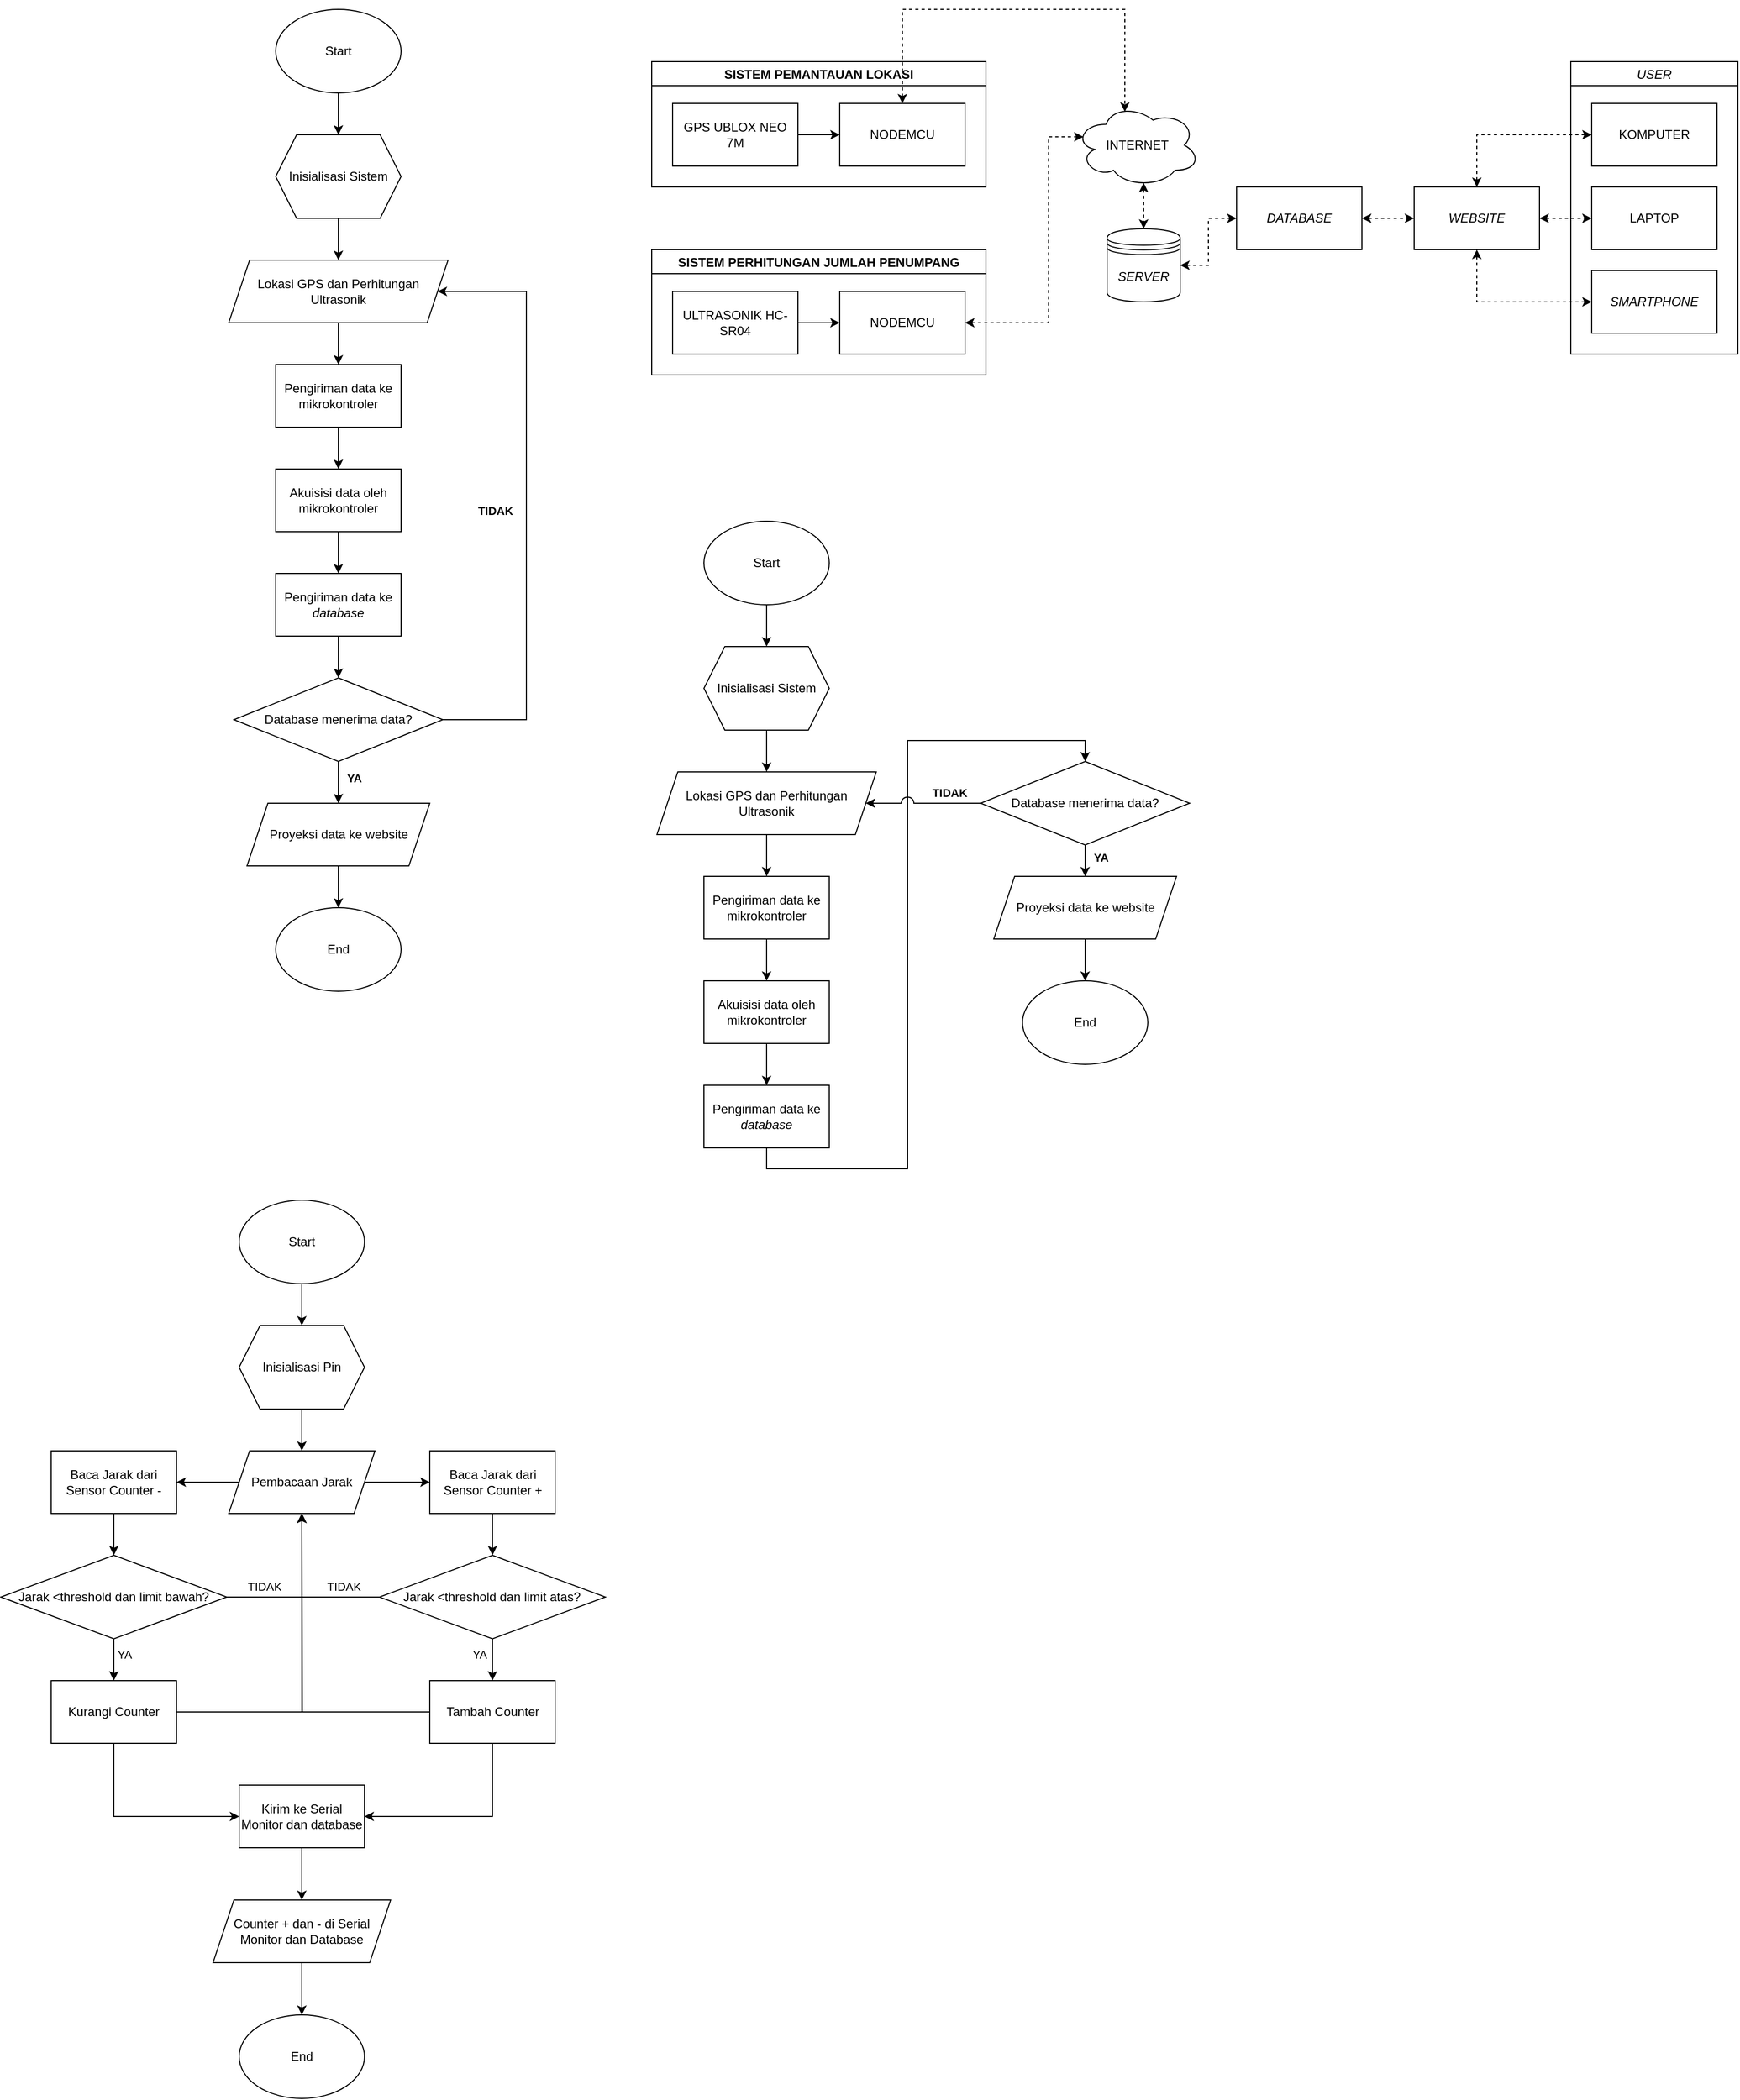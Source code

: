<mxfile version="24.5.1" type="github">
  <diagram name="Page-1" id="yJ0czsLKRwosrbQ-xXQm">
    <mxGraphModel dx="2806" dy="1062" grid="1" gridSize="10" guides="1" tooltips="1" connect="1" arrows="1" fold="1" page="1" pageScale="1" pageWidth="850" pageHeight="1100" math="0" shadow="0">
      <root>
        <mxCell id="0" />
        <mxCell id="1" parent="0" />
        <mxCell id="yS4al7YbFfGDK6ix-DJF-15" style="edgeStyle=orthogonalEdgeStyle;rounded=0;orthogonalLoop=1;jettySize=auto;html=1;exitX=0.5;exitY=1;exitDx=0;exitDy=0;entryX=0.5;entryY=0;entryDx=0;entryDy=0;" parent="1" source="yS4al7YbFfGDK6ix-DJF-4" target="yS4al7YbFfGDK6ix-DJF-6" edge="1">
          <mxGeometry relative="1" as="geometry" />
        </mxCell>
        <mxCell id="yS4al7YbFfGDK6ix-DJF-4" value="Start" style="ellipse;whiteSpace=wrap;html=1;" parent="1" vertex="1">
          <mxGeometry x="155" y="60" width="120" height="80" as="geometry" />
        </mxCell>
        <mxCell id="yS4al7YbFfGDK6ix-DJF-16" style="edgeStyle=orthogonalEdgeStyle;rounded=0;orthogonalLoop=1;jettySize=auto;html=1;exitX=0.5;exitY=1;exitDx=0;exitDy=0;entryX=0.5;entryY=0;entryDx=0;entryDy=0;" parent="1" source="yS4al7YbFfGDK6ix-DJF-6" target="yS4al7YbFfGDK6ix-DJF-8" edge="1">
          <mxGeometry relative="1" as="geometry" />
        </mxCell>
        <mxCell id="yS4al7YbFfGDK6ix-DJF-6" value="Inisialisasi Sistem" style="shape=hexagon;perimeter=hexagonPerimeter2;whiteSpace=wrap;html=1;fixedSize=1;" parent="1" vertex="1">
          <mxGeometry x="155" y="180" width="120" height="80" as="geometry" />
        </mxCell>
        <mxCell id="yS4al7YbFfGDK6ix-DJF-17" style="edgeStyle=orthogonalEdgeStyle;rounded=0;orthogonalLoop=1;jettySize=auto;html=1;exitX=0.5;exitY=1;exitDx=0;exitDy=0;entryX=0.5;entryY=0;entryDx=0;entryDy=0;" parent="1" source="yS4al7YbFfGDK6ix-DJF-8" target="yS4al7YbFfGDK6ix-DJF-10" edge="1">
          <mxGeometry relative="1" as="geometry" />
        </mxCell>
        <mxCell id="yS4al7YbFfGDK6ix-DJF-8" value="Lokasi GPS dan Perhitungan Ultrasonik" style="shape=parallelogram;perimeter=parallelogramPerimeter;whiteSpace=wrap;html=1;fixedSize=1;" parent="1" vertex="1">
          <mxGeometry x="110" y="300" width="210" height="60" as="geometry" />
        </mxCell>
        <mxCell id="yS4al7YbFfGDK6ix-DJF-19" style="edgeStyle=orthogonalEdgeStyle;rounded=0;orthogonalLoop=1;jettySize=auto;html=1;exitX=0.5;exitY=1;exitDx=0;exitDy=0;entryX=0.5;entryY=0;entryDx=0;entryDy=0;" parent="1" source="yS4al7YbFfGDK6ix-DJF-9" target="yS4al7YbFfGDK6ix-DJF-11" edge="1">
          <mxGeometry relative="1" as="geometry" />
        </mxCell>
        <mxCell id="yS4al7YbFfGDK6ix-DJF-9" value="Akuisisi data oleh mikrokontroler" style="rounded=0;whiteSpace=wrap;html=1;" parent="1" vertex="1">
          <mxGeometry x="155" y="500" width="120" height="60" as="geometry" />
        </mxCell>
        <mxCell id="yS4al7YbFfGDK6ix-DJF-18" style="edgeStyle=orthogonalEdgeStyle;rounded=0;orthogonalLoop=1;jettySize=auto;html=1;exitX=0.5;exitY=1;exitDx=0;exitDy=0;entryX=0.5;entryY=0;entryDx=0;entryDy=0;" parent="1" source="yS4al7YbFfGDK6ix-DJF-10" target="yS4al7YbFfGDK6ix-DJF-9" edge="1">
          <mxGeometry relative="1" as="geometry" />
        </mxCell>
        <mxCell id="yS4al7YbFfGDK6ix-DJF-10" value="Pengiriman data ke mikrokontroler" style="rounded=0;whiteSpace=wrap;html=1;" parent="1" vertex="1">
          <mxGeometry x="155" y="400" width="120" height="60" as="geometry" />
        </mxCell>
        <mxCell id="yS4al7YbFfGDK6ix-DJF-20" style="edgeStyle=orthogonalEdgeStyle;rounded=0;orthogonalLoop=1;jettySize=auto;html=1;exitX=0.5;exitY=1;exitDx=0;exitDy=0;entryX=0.5;entryY=0;entryDx=0;entryDy=0;" parent="1" source="yS4al7YbFfGDK6ix-DJF-11" target="yS4al7YbFfGDK6ix-DJF-12" edge="1">
          <mxGeometry relative="1" as="geometry" />
        </mxCell>
        <mxCell id="yS4al7YbFfGDK6ix-DJF-11" value="Pengiriman data ke &lt;i&gt;database&lt;/i&gt;" style="rounded=0;whiteSpace=wrap;html=1;" parent="1" vertex="1">
          <mxGeometry x="155" y="600" width="120" height="60" as="geometry" />
        </mxCell>
        <mxCell id="yS4al7YbFfGDK6ix-DJF-21" value="&lt;b&gt;YA&lt;/b&gt;" style="edgeStyle=orthogonalEdgeStyle;rounded=0;orthogonalLoop=1;jettySize=auto;html=1;exitX=0.5;exitY=1;exitDx=0;exitDy=0;entryX=0.5;entryY=0;entryDx=0;entryDy=0;" parent="1" source="yS4al7YbFfGDK6ix-DJF-12" target="yS4al7YbFfGDK6ix-DJF-13" edge="1">
          <mxGeometry x="-0.2" y="15" relative="1" as="geometry">
            <mxPoint as="offset" />
          </mxGeometry>
        </mxCell>
        <mxCell id="yS4al7YbFfGDK6ix-DJF-23" value="&lt;b&gt;TIDAK&lt;/b&gt;" style="edgeStyle=orthogonalEdgeStyle;rounded=0;orthogonalLoop=1;jettySize=auto;html=1;exitX=1;exitY=0.5;exitDx=0;exitDy=0;entryX=1;entryY=0.5;entryDx=0;entryDy=0;" parent="1" source="yS4al7YbFfGDK6ix-DJF-12" target="yS4al7YbFfGDK6ix-DJF-8" edge="1">
          <mxGeometry x="-0.026" y="30" relative="1" as="geometry">
            <Array as="points">
              <mxPoint x="395" y="740" />
              <mxPoint x="395" y="330" />
            </Array>
            <mxPoint as="offset" />
          </mxGeometry>
        </mxCell>
        <mxCell id="yS4al7YbFfGDK6ix-DJF-12" value="Database menerima data?" style="rhombus;whiteSpace=wrap;html=1;" parent="1" vertex="1">
          <mxGeometry x="115" y="700" width="200" height="80" as="geometry" />
        </mxCell>
        <mxCell id="yS4al7YbFfGDK6ix-DJF-22" style="edgeStyle=orthogonalEdgeStyle;rounded=0;orthogonalLoop=1;jettySize=auto;html=1;exitX=0.5;exitY=1;exitDx=0;exitDy=0;entryX=0.5;entryY=0;entryDx=0;entryDy=0;" parent="1" source="yS4al7YbFfGDK6ix-DJF-13" target="yS4al7YbFfGDK6ix-DJF-14" edge="1">
          <mxGeometry relative="1" as="geometry" />
        </mxCell>
        <mxCell id="yS4al7YbFfGDK6ix-DJF-13" value="Proyeksi data ke website" style="shape=parallelogram;perimeter=parallelogramPerimeter;whiteSpace=wrap;html=1;fixedSize=1;" parent="1" vertex="1">
          <mxGeometry x="127.5" y="820" width="175" height="60" as="geometry" />
        </mxCell>
        <mxCell id="yS4al7YbFfGDK6ix-DJF-14" value="End" style="ellipse;whiteSpace=wrap;html=1;" parent="1" vertex="1">
          <mxGeometry x="155" y="920" width="120" height="80" as="geometry" />
        </mxCell>
        <mxCell id="yS4al7YbFfGDK6ix-DJF-25" value="SISTEM PEMANTAUAN LOKASI" style="swimlane;fillColor=none;" parent="1" vertex="1">
          <mxGeometry x="515" y="110" width="320" height="120" as="geometry" />
        </mxCell>
        <mxCell id="yS4al7YbFfGDK6ix-DJF-28" value="" style="edgeStyle=orthogonalEdgeStyle;rounded=0;orthogonalLoop=1;jettySize=auto;html=1;" parent="yS4al7YbFfGDK6ix-DJF-25" source="yS4al7YbFfGDK6ix-DJF-26" target="yS4al7YbFfGDK6ix-DJF-27" edge="1">
          <mxGeometry relative="1" as="geometry" />
        </mxCell>
        <mxCell id="yS4al7YbFfGDK6ix-DJF-26" value="GPS UBLOX NEO 7M" style="rounded=0;whiteSpace=wrap;html=1;fillColor=none;" parent="yS4al7YbFfGDK6ix-DJF-25" vertex="1">
          <mxGeometry x="20" y="40" width="120" height="60" as="geometry" />
        </mxCell>
        <mxCell id="yS4al7YbFfGDK6ix-DJF-27" value="NODEMCU" style="rounded=0;whiteSpace=wrap;html=1;fillColor=none;" parent="yS4al7YbFfGDK6ix-DJF-25" vertex="1">
          <mxGeometry x="180" y="40" width="120" height="60" as="geometry" />
        </mxCell>
        <mxCell id="yS4al7YbFfGDK6ix-DJF-29" value="SISTEM PERHITUNGAN JUMLAH PENUMPANG" style="swimlane;fillColor=none;" parent="1" vertex="1">
          <mxGeometry x="515" y="290" width="320" height="120" as="geometry" />
        </mxCell>
        <mxCell id="yS4al7YbFfGDK6ix-DJF-30" value="" style="edgeStyle=orthogonalEdgeStyle;rounded=0;orthogonalLoop=1;jettySize=auto;html=1;" parent="yS4al7YbFfGDK6ix-DJF-29" source="yS4al7YbFfGDK6ix-DJF-31" target="yS4al7YbFfGDK6ix-DJF-32" edge="1">
          <mxGeometry relative="1" as="geometry" />
        </mxCell>
        <mxCell id="yS4al7YbFfGDK6ix-DJF-31" value="ULTRASONIK HC-SR04" style="rounded=0;whiteSpace=wrap;html=1;fillColor=none;" parent="yS4al7YbFfGDK6ix-DJF-29" vertex="1">
          <mxGeometry x="20" y="40" width="120" height="60" as="geometry" />
        </mxCell>
        <mxCell id="yS4al7YbFfGDK6ix-DJF-32" value="NODEMCU" style="rounded=0;whiteSpace=wrap;html=1;fillColor=none;" parent="yS4al7YbFfGDK6ix-DJF-29" vertex="1">
          <mxGeometry x="180" y="40" width="120" height="60" as="geometry" />
        </mxCell>
        <mxCell id="yS4al7YbFfGDK6ix-DJF-37" style="edgeStyle=orthogonalEdgeStyle;rounded=0;orthogonalLoop=1;jettySize=auto;html=1;exitX=0.55;exitY=0.95;exitDx=0;exitDy=0;exitPerimeter=0;entryX=0.5;entryY=0;entryDx=0;entryDy=0;dashed=1;startArrow=classic;startFill=1;" parent="1" source="yS4al7YbFfGDK6ix-DJF-33" target="yS4al7YbFfGDK6ix-DJF-44" edge="1">
          <mxGeometry relative="1" as="geometry">
            <mxPoint x="986" y="323" as="targetPoint" />
          </mxGeometry>
        </mxCell>
        <mxCell id="yS4al7YbFfGDK6ix-DJF-33" value="INTERNET" style="ellipse;shape=cloud;whiteSpace=wrap;html=1;fillColor=none;" parent="1" vertex="1">
          <mxGeometry x="920" y="150" width="120" height="80" as="geometry" />
        </mxCell>
        <mxCell id="yS4al7YbFfGDK6ix-DJF-34" style="edgeStyle=orthogonalEdgeStyle;rounded=0;orthogonalLoop=1;jettySize=auto;html=1;exitX=0.5;exitY=0;exitDx=0;exitDy=0;entryX=0.4;entryY=0.1;entryDx=0;entryDy=0;entryPerimeter=0;dashed=1;startArrow=classic;startFill=1;" parent="1" source="yS4al7YbFfGDK6ix-DJF-27" target="yS4al7YbFfGDK6ix-DJF-33" edge="1">
          <mxGeometry relative="1" as="geometry">
            <Array as="points">
              <mxPoint x="755" y="60" />
              <mxPoint x="968" y="60" />
            </Array>
          </mxGeometry>
        </mxCell>
        <mxCell id="yS4al7YbFfGDK6ix-DJF-35" style="edgeStyle=orthogonalEdgeStyle;rounded=0;orthogonalLoop=1;jettySize=auto;html=1;exitX=1;exitY=0.5;exitDx=0;exitDy=0;entryX=0.07;entryY=0.4;entryDx=0;entryDy=0;entryPerimeter=0;dashed=1;startArrow=classic;startFill=1;" parent="1" source="yS4al7YbFfGDK6ix-DJF-32" target="yS4al7YbFfGDK6ix-DJF-33" edge="1">
          <mxGeometry relative="1" as="geometry">
            <Array as="points">
              <mxPoint x="895" y="360" />
              <mxPoint x="895" y="182" />
            </Array>
          </mxGeometry>
        </mxCell>
        <mxCell id="yS4al7YbFfGDK6ix-DJF-43" style="edgeStyle=orthogonalEdgeStyle;rounded=0;orthogonalLoop=1;jettySize=auto;html=1;exitX=1;exitY=0.5;exitDx=0;exitDy=0;entryX=0;entryY=0.5;entryDx=0;entryDy=0;startArrow=classic;startFill=1;dashed=1;" parent="1" source="yS4al7YbFfGDK6ix-DJF-38" target="yS4al7YbFfGDK6ix-DJF-42" edge="1">
          <mxGeometry relative="1" as="geometry" />
        </mxCell>
        <mxCell id="yS4al7YbFfGDK6ix-DJF-38" value="&lt;i&gt;DATABASE&lt;/i&gt;" style="rounded=0;whiteSpace=wrap;html=1;fillColor=none;" parent="1" vertex="1">
          <mxGeometry x="1075" y="230" width="120" height="60" as="geometry" />
        </mxCell>
        <mxCell id="yS4al7YbFfGDK6ix-DJF-54" style="edgeStyle=orthogonalEdgeStyle;rounded=0;orthogonalLoop=1;jettySize=auto;html=1;exitX=1;exitY=0.5;exitDx=0;exitDy=0;entryX=0;entryY=0.5;entryDx=0;entryDy=0;startArrow=classic;startFill=1;dashed=1;" parent="1" source="yS4al7YbFfGDK6ix-DJF-42" target="yS4al7YbFfGDK6ix-DJF-47" edge="1">
          <mxGeometry relative="1" as="geometry" />
        </mxCell>
        <mxCell id="yS4al7YbFfGDK6ix-DJF-55" style="edgeStyle=orthogonalEdgeStyle;rounded=0;orthogonalLoop=1;jettySize=auto;html=1;exitX=0.5;exitY=1;exitDx=0;exitDy=0;entryX=0;entryY=0.5;entryDx=0;entryDy=0;startArrow=classic;startFill=1;dashed=1;" parent="1" source="yS4al7YbFfGDK6ix-DJF-42" target="yS4al7YbFfGDK6ix-DJF-48" edge="1">
          <mxGeometry relative="1" as="geometry" />
        </mxCell>
        <mxCell id="yS4al7YbFfGDK6ix-DJF-56" style="edgeStyle=orthogonalEdgeStyle;rounded=0;orthogonalLoop=1;jettySize=auto;html=1;exitX=0.5;exitY=0;exitDx=0;exitDy=0;entryX=0;entryY=0.5;entryDx=0;entryDy=0;startArrow=classic;startFill=1;dashed=1;" parent="1" source="yS4al7YbFfGDK6ix-DJF-42" target="yS4al7YbFfGDK6ix-DJF-46" edge="1">
          <mxGeometry relative="1" as="geometry" />
        </mxCell>
        <mxCell id="yS4al7YbFfGDK6ix-DJF-42" value="&lt;i&gt;WEBSITE&lt;/i&gt;" style="rounded=0;whiteSpace=wrap;html=1;fillColor=none;" parent="1" vertex="1">
          <mxGeometry x="1245" y="230" width="120" height="60" as="geometry" />
        </mxCell>
        <mxCell id="yS4al7YbFfGDK6ix-DJF-45" style="edgeStyle=orthogonalEdgeStyle;rounded=0;orthogonalLoop=1;jettySize=auto;html=1;exitX=1;exitY=0.5;exitDx=0;exitDy=0;entryX=0;entryY=0.5;entryDx=0;entryDy=0;startArrow=classic;startFill=1;dashed=1;" parent="1" source="yS4al7YbFfGDK6ix-DJF-44" target="yS4al7YbFfGDK6ix-DJF-38" edge="1">
          <mxGeometry relative="1" as="geometry" />
        </mxCell>
        <mxCell id="yS4al7YbFfGDK6ix-DJF-44" value="&lt;i&gt;SERVER&lt;/i&gt;" style="shape=datastore;whiteSpace=wrap;html=1;fillColor=none;" parent="1" vertex="1">
          <mxGeometry x="951" y="270" width="70" height="70" as="geometry" />
        </mxCell>
        <mxCell id="yS4al7YbFfGDK6ix-DJF-49" value="USER" style="swimlane;startSize=23;fontStyle=2;fillColor=none;" parent="1" vertex="1">
          <mxGeometry x="1395" y="110" width="160" height="280" as="geometry" />
        </mxCell>
        <mxCell id="yS4al7YbFfGDK6ix-DJF-46" value="KOMPUTER" style="rounded=0;whiteSpace=wrap;html=1;fillColor=none;" parent="yS4al7YbFfGDK6ix-DJF-49" vertex="1">
          <mxGeometry x="20" y="40" width="120" height="60" as="geometry" />
        </mxCell>
        <mxCell id="yS4al7YbFfGDK6ix-DJF-47" value="LAPTOP" style="rounded=0;whiteSpace=wrap;html=1;fillColor=none;" parent="yS4al7YbFfGDK6ix-DJF-49" vertex="1">
          <mxGeometry x="20" y="120" width="120" height="60" as="geometry" />
        </mxCell>
        <mxCell id="yS4al7YbFfGDK6ix-DJF-48" value="&lt;i&gt;SMARTPHONE&lt;/i&gt;" style="rounded=0;whiteSpace=wrap;html=1;fillColor=none;" parent="yS4al7YbFfGDK6ix-DJF-49" vertex="1">
          <mxGeometry x="20" y="200" width="120" height="60" as="geometry" />
        </mxCell>
        <mxCell id="3b_SdyXid0ChqGJSm0WQ-21" style="edgeStyle=orthogonalEdgeStyle;rounded=0;orthogonalLoop=1;jettySize=auto;html=1;exitX=0.5;exitY=1;exitDx=0;exitDy=0;entryX=0.5;entryY=0;entryDx=0;entryDy=0;" parent="1" source="3b_SdyXid0ChqGJSm0WQ-22" target="3b_SdyXid0ChqGJSm0WQ-24" edge="1">
          <mxGeometry relative="1" as="geometry" />
        </mxCell>
        <mxCell id="3b_SdyXid0ChqGJSm0WQ-22" value="Start" style="ellipse;whiteSpace=wrap;html=1;fillColor=none;" parent="1" vertex="1">
          <mxGeometry x="565" y="550" width="120" height="80" as="geometry" />
        </mxCell>
        <mxCell id="3b_SdyXid0ChqGJSm0WQ-23" style="edgeStyle=orthogonalEdgeStyle;rounded=0;orthogonalLoop=1;jettySize=auto;html=1;exitX=0.5;exitY=1;exitDx=0;exitDy=0;entryX=0.5;entryY=0;entryDx=0;entryDy=0;" parent="1" source="3b_SdyXid0ChqGJSm0WQ-24" target="3b_SdyXid0ChqGJSm0WQ-26" edge="1">
          <mxGeometry relative="1" as="geometry" />
        </mxCell>
        <mxCell id="3b_SdyXid0ChqGJSm0WQ-24" value="Inisialisasi Sistem" style="shape=hexagon;perimeter=hexagonPerimeter2;whiteSpace=wrap;html=1;fixedSize=1;fillColor=none;" parent="1" vertex="1">
          <mxGeometry x="565" y="670" width="120" height="80" as="geometry" />
        </mxCell>
        <mxCell id="3b_SdyXid0ChqGJSm0WQ-25" style="edgeStyle=orthogonalEdgeStyle;rounded=0;orthogonalLoop=1;jettySize=auto;html=1;exitX=0.5;exitY=1;exitDx=0;exitDy=0;entryX=0.5;entryY=0;entryDx=0;entryDy=0;" parent="1" source="3b_SdyXid0ChqGJSm0WQ-26" target="3b_SdyXid0ChqGJSm0WQ-30" edge="1">
          <mxGeometry relative="1" as="geometry" />
        </mxCell>
        <mxCell id="3b_SdyXid0ChqGJSm0WQ-26" value="Lokasi GPS dan Perhitungan Ultrasonik" style="shape=parallelogram;perimeter=parallelogramPerimeter;whiteSpace=wrap;html=1;fixedSize=1;fillColor=none;" parent="1" vertex="1">
          <mxGeometry x="520" y="790" width="210" height="60" as="geometry" />
        </mxCell>
        <mxCell id="3b_SdyXid0ChqGJSm0WQ-27" style="edgeStyle=orthogonalEdgeStyle;rounded=0;orthogonalLoop=1;jettySize=auto;html=1;exitX=0.5;exitY=1;exitDx=0;exitDy=0;entryX=0.5;entryY=0;entryDx=0;entryDy=0;" parent="1" source="3b_SdyXid0ChqGJSm0WQ-28" target="3b_SdyXid0ChqGJSm0WQ-32" edge="1">
          <mxGeometry relative="1" as="geometry" />
        </mxCell>
        <mxCell id="3b_SdyXid0ChqGJSm0WQ-28" value="Akuisisi data oleh mikrokontroler" style="rounded=0;whiteSpace=wrap;html=1;fillColor=none;" parent="1" vertex="1">
          <mxGeometry x="565" y="990" width="120" height="60" as="geometry" />
        </mxCell>
        <mxCell id="3b_SdyXid0ChqGJSm0WQ-29" style="edgeStyle=orthogonalEdgeStyle;rounded=0;orthogonalLoop=1;jettySize=auto;html=1;exitX=0.5;exitY=1;exitDx=0;exitDy=0;entryX=0.5;entryY=0;entryDx=0;entryDy=0;" parent="1" source="3b_SdyXid0ChqGJSm0WQ-30" target="3b_SdyXid0ChqGJSm0WQ-28" edge="1">
          <mxGeometry relative="1" as="geometry" />
        </mxCell>
        <mxCell id="3b_SdyXid0ChqGJSm0WQ-30" value="Pengiriman data ke mikrokontroler" style="rounded=0;whiteSpace=wrap;html=1;fillColor=none;" parent="1" vertex="1">
          <mxGeometry x="565" y="890" width="120" height="60" as="geometry" />
        </mxCell>
        <mxCell id="3b_SdyXid0ChqGJSm0WQ-31" style="edgeStyle=orthogonalEdgeStyle;rounded=0;orthogonalLoop=1;jettySize=auto;html=1;exitX=0.5;exitY=1;exitDx=0;exitDy=0;entryX=0.5;entryY=0;entryDx=0;entryDy=0;flowAnimation=0;" parent="1" source="3b_SdyXid0ChqGJSm0WQ-32" target="3b_SdyXid0ChqGJSm0WQ-35" edge="1">
          <mxGeometry relative="1" as="geometry">
            <Array as="points">
              <mxPoint x="625" y="1170" />
              <mxPoint x="760" y="1170" />
              <mxPoint x="760" y="760" />
              <mxPoint x="930" y="760" />
            </Array>
          </mxGeometry>
        </mxCell>
        <mxCell id="3b_SdyXid0ChqGJSm0WQ-32" value="Pengiriman data ke &lt;i&gt;database&lt;/i&gt;" style="rounded=0;whiteSpace=wrap;html=1;fillColor=none;" parent="1" vertex="1">
          <mxGeometry x="565" y="1090" width="120" height="60" as="geometry" />
        </mxCell>
        <mxCell id="3b_SdyXid0ChqGJSm0WQ-33" value="&lt;b&gt;YA&lt;/b&gt;" style="edgeStyle=orthogonalEdgeStyle;rounded=0;orthogonalLoop=1;jettySize=auto;html=1;exitX=0.5;exitY=1;exitDx=0;exitDy=0;entryX=0.5;entryY=0;entryDx=0;entryDy=0;" parent="1" source="3b_SdyXid0ChqGJSm0WQ-35" target="3b_SdyXid0ChqGJSm0WQ-37" edge="1">
          <mxGeometry x="-0.2" y="15" relative="1" as="geometry">
            <mxPoint as="offset" />
          </mxGeometry>
        </mxCell>
        <mxCell id="3b_SdyXid0ChqGJSm0WQ-39" value="&lt;b&gt;TIDAK&lt;/b&gt;" style="edgeStyle=orthogonalEdgeStyle;rounded=0;orthogonalLoop=1;jettySize=auto;html=1;exitX=0;exitY=0.5;exitDx=0;exitDy=0;entryX=1;entryY=0.5;entryDx=0;entryDy=0;jumpStyle=arc;jumpSize=12;" parent="1" source="3b_SdyXid0ChqGJSm0WQ-35" target="3b_SdyXid0ChqGJSm0WQ-26" edge="1">
          <mxGeometry x="-0.455" y="-10" relative="1" as="geometry">
            <mxPoint as="offset" />
          </mxGeometry>
        </mxCell>
        <mxCell id="3b_SdyXid0ChqGJSm0WQ-35" value="Database menerima data?" style="rhombus;whiteSpace=wrap;html=1;fillColor=none;" parent="1" vertex="1">
          <mxGeometry x="830" y="780" width="200" height="80" as="geometry" />
        </mxCell>
        <mxCell id="3b_SdyXid0ChqGJSm0WQ-36" style="edgeStyle=orthogonalEdgeStyle;rounded=0;orthogonalLoop=1;jettySize=auto;html=1;exitX=0.5;exitY=1;exitDx=0;exitDy=0;entryX=0.5;entryY=0;entryDx=0;entryDy=0;" parent="1" source="3b_SdyXid0ChqGJSm0WQ-37" target="3b_SdyXid0ChqGJSm0WQ-38" edge="1">
          <mxGeometry relative="1" as="geometry" />
        </mxCell>
        <mxCell id="3b_SdyXid0ChqGJSm0WQ-37" value="Proyeksi data ke website" style="shape=parallelogram;perimeter=parallelogramPerimeter;whiteSpace=wrap;html=1;fixedSize=1;fillColor=none;" parent="1" vertex="1">
          <mxGeometry x="842.5" y="890" width="175" height="60" as="geometry" />
        </mxCell>
        <mxCell id="3b_SdyXid0ChqGJSm0WQ-38" value="End" style="ellipse;whiteSpace=wrap;html=1;fillColor=none;" parent="1" vertex="1">
          <mxGeometry x="870" y="990" width="120" height="80" as="geometry" />
        </mxCell>
        <mxCell id="d2ZIBK7g3pTTEtLVZII3-3" value="" style="edgeStyle=orthogonalEdgeStyle;rounded=0;orthogonalLoop=1;jettySize=auto;html=1;" edge="1" parent="1" source="d2ZIBK7g3pTTEtLVZII3-1" target="d2ZIBK7g3pTTEtLVZII3-2">
          <mxGeometry relative="1" as="geometry" />
        </mxCell>
        <mxCell id="d2ZIBK7g3pTTEtLVZII3-1" value="Start" style="ellipse;whiteSpace=wrap;html=1;fillColor=none;" vertex="1" parent="1">
          <mxGeometry x="120" y="1200" width="120" height="80" as="geometry" />
        </mxCell>
        <mxCell id="d2ZIBK7g3pTTEtLVZII3-5" value="" style="edgeStyle=orthogonalEdgeStyle;rounded=0;orthogonalLoop=1;jettySize=auto;html=1;" edge="1" parent="1" source="d2ZIBK7g3pTTEtLVZII3-2" target="d2ZIBK7g3pTTEtLVZII3-4">
          <mxGeometry relative="1" as="geometry" />
        </mxCell>
        <mxCell id="d2ZIBK7g3pTTEtLVZII3-2" value="Inisialisasi Pin" style="shape=hexagon;perimeter=hexagonPerimeter2;whiteSpace=wrap;html=1;fixedSize=1;fillColor=none;" vertex="1" parent="1">
          <mxGeometry x="120" y="1320" width="120" height="80" as="geometry" />
        </mxCell>
        <mxCell id="d2ZIBK7g3pTTEtLVZII3-7" value="" style="edgeStyle=orthogonalEdgeStyle;rounded=0;orthogonalLoop=1;jettySize=auto;html=1;" edge="1" parent="1" source="d2ZIBK7g3pTTEtLVZII3-4" target="d2ZIBK7g3pTTEtLVZII3-6">
          <mxGeometry relative="1" as="geometry" />
        </mxCell>
        <mxCell id="d2ZIBK7g3pTTEtLVZII3-9" value="" style="edgeStyle=orthogonalEdgeStyle;rounded=0;orthogonalLoop=1;jettySize=auto;html=1;" edge="1" parent="1" source="d2ZIBK7g3pTTEtLVZII3-4" target="d2ZIBK7g3pTTEtLVZII3-8">
          <mxGeometry relative="1" as="geometry" />
        </mxCell>
        <mxCell id="d2ZIBK7g3pTTEtLVZII3-4" value="Pembacaan Jarak" style="shape=parallelogram;perimeter=parallelogramPerimeter;whiteSpace=wrap;html=1;fixedSize=1;fillColor=none;" vertex="1" parent="1">
          <mxGeometry x="110" y="1440" width="140" height="60" as="geometry" />
        </mxCell>
        <mxCell id="d2ZIBK7g3pTTEtLVZII3-11" value="" style="edgeStyle=orthogonalEdgeStyle;rounded=0;orthogonalLoop=1;jettySize=auto;html=1;" edge="1" parent="1" source="d2ZIBK7g3pTTEtLVZII3-6" target="d2ZIBK7g3pTTEtLVZII3-10">
          <mxGeometry relative="1" as="geometry" />
        </mxCell>
        <mxCell id="d2ZIBK7g3pTTEtLVZII3-6" value="Baca Jarak dari Sensor Counter +" style="whiteSpace=wrap;html=1;fillColor=none;" vertex="1" parent="1">
          <mxGeometry x="302.5" y="1440" width="120" height="60" as="geometry" />
        </mxCell>
        <mxCell id="d2ZIBK7g3pTTEtLVZII3-13" style="edgeStyle=orthogonalEdgeStyle;rounded=0;orthogonalLoop=1;jettySize=auto;html=1;exitX=0.5;exitY=1;exitDx=0;exitDy=0;entryX=0.5;entryY=0;entryDx=0;entryDy=0;" edge="1" parent="1" source="d2ZIBK7g3pTTEtLVZII3-8" target="d2ZIBK7g3pTTEtLVZII3-12">
          <mxGeometry relative="1" as="geometry" />
        </mxCell>
        <mxCell id="d2ZIBK7g3pTTEtLVZII3-8" value="Baca Jarak dari Sensor Counter -" style="whiteSpace=wrap;html=1;fillColor=none;" vertex="1" parent="1">
          <mxGeometry x="-60" y="1440" width="120" height="60" as="geometry" />
        </mxCell>
        <mxCell id="d2ZIBK7g3pTTEtLVZII3-15" value="" style="edgeStyle=orthogonalEdgeStyle;rounded=0;orthogonalLoop=1;jettySize=auto;html=1;" edge="1" parent="1" source="d2ZIBK7g3pTTEtLVZII3-10" target="d2ZIBK7g3pTTEtLVZII3-14">
          <mxGeometry relative="1" as="geometry" />
        </mxCell>
        <mxCell id="d2ZIBK7g3pTTEtLVZII3-40" value="YA" style="edgeLabel;html=1;align=center;verticalAlign=middle;resizable=0;points=[];" vertex="1" connectable="0" parent="d2ZIBK7g3pTTEtLVZII3-15">
          <mxGeometry x="-0.279" y="2" relative="1" as="geometry">
            <mxPoint x="-15" as="offset" />
          </mxGeometry>
        </mxCell>
        <mxCell id="d2ZIBK7g3pTTEtLVZII3-28" style="edgeStyle=orthogonalEdgeStyle;rounded=0;orthogonalLoop=1;jettySize=auto;html=1;entryX=0.5;entryY=1;entryDx=0;entryDy=0;" edge="1" parent="1" source="d2ZIBK7g3pTTEtLVZII3-10" target="d2ZIBK7g3pTTEtLVZII3-4">
          <mxGeometry relative="1" as="geometry" />
        </mxCell>
        <mxCell id="d2ZIBK7g3pTTEtLVZII3-31" value="TIDAK" style="edgeLabel;html=1;align=center;verticalAlign=middle;resizable=0;points=[];" vertex="1" connectable="0" parent="d2ZIBK7g3pTTEtLVZII3-28">
          <mxGeometry x="-0.552" y="1" relative="1" as="geometry">
            <mxPoint y="-11" as="offset" />
          </mxGeometry>
        </mxCell>
        <mxCell id="d2ZIBK7g3pTTEtLVZII3-10" value="Jarak &amp;lt;threshold dan limit atas?" style="rhombus;whiteSpace=wrap;html=1;fillColor=none;" vertex="1" parent="1">
          <mxGeometry x="254.38" y="1540" width="216.25" height="80" as="geometry" />
        </mxCell>
        <mxCell id="d2ZIBK7g3pTTEtLVZII3-17" style="edgeStyle=orthogonalEdgeStyle;rounded=0;orthogonalLoop=1;jettySize=auto;html=1;exitX=0.5;exitY=1;exitDx=0;exitDy=0;entryX=0.5;entryY=0;entryDx=0;entryDy=0;" edge="1" parent="1" source="d2ZIBK7g3pTTEtLVZII3-12" target="d2ZIBK7g3pTTEtLVZII3-16">
          <mxGeometry relative="1" as="geometry" />
        </mxCell>
        <mxCell id="d2ZIBK7g3pTTEtLVZII3-38" value="YA" style="edgeLabel;html=1;align=center;verticalAlign=middle;resizable=0;points=[];" vertex="1" connectable="0" parent="d2ZIBK7g3pTTEtLVZII3-17">
          <mxGeometry x="-0.278" y="-3" relative="1" as="geometry">
            <mxPoint x="13" as="offset" />
          </mxGeometry>
        </mxCell>
        <mxCell id="d2ZIBK7g3pTTEtLVZII3-27" style="edgeStyle=orthogonalEdgeStyle;rounded=0;orthogonalLoop=1;jettySize=auto;html=1;entryX=0.5;entryY=1;entryDx=0;entryDy=0;" edge="1" parent="1" source="d2ZIBK7g3pTTEtLVZII3-12" target="d2ZIBK7g3pTTEtLVZII3-4">
          <mxGeometry relative="1" as="geometry" />
        </mxCell>
        <mxCell id="d2ZIBK7g3pTTEtLVZII3-37" value="TIDAK" style="edgeLabel;html=1;align=center;verticalAlign=middle;resizable=0;points=[];" vertex="1" connectable="0" parent="d2ZIBK7g3pTTEtLVZII3-27">
          <mxGeometry x="-0.526" y="-1" relative="1" as="geometry">
            <mxPoint y="-11" as="offset" />
          </mxGeometry>
        </mxCell>
        <mxCell id="d2ZIBK7g3pTTEtLVZII3-12" value="Jarak &amp;lt;threshold dan limit bawah?" style="rhombus;whiteSpace=wrap;html=1;fillColor=none;" vertex="1" parent="1">
          <mxGeometry x="-108.12" y="1540" width="216.25" height="80" as="geometry" />
        </mxCell>
        <mxCell id="d2ZIBK7g3pTTEtLVZII3-24" style="edgeStyle=orthogonalEdgeStyle;rounded=0;orthogonalLoop=1;jettySize=auto;html=1;entryX=1;entryY=0.5;entryDx=0;entryDy=0;exitX=0.5;exitY=1;exitDx=0;exitDy=0;" edge="1" parent="1" source="d2ZIBK7g3pTTEtLVZII3-14" target="d2ZIBK7g3pTTEtLVZII3-18">
          <mxGeometry relative="1" as="geometry" />
        </mxCell>
        <mxCell id="d2ZIBK7g3pTTEtLVZII3-30" style="edgeStyle=orthogonalEdgeStyle;rounded=0;orthogonalLoop=1;jettySize=auto;html=1;" edge="1" parent="1" source="d2ZIBK7g3pTTEtLVZII3-14">
          <mxGeometry relative="1" as="geometry">
            <mxPoint x="180.0" y="1500.0" as="targetPoint" />
          </mxGeometry>
        </mxCell>
        <mxCell id="d2ZIBK7g3pTTEtLVZII3-14" value="Tambah Counter" style="whiteSpace=wrap;html=1;fillColor=none;" vertex="1" parent="1">
          <mxGeometry x="302.505" y="1660" width="120" height="60" as="geometry" />
        </mxCell>
        <mxCell id="d2ZIBK7g3pTTEtLVZII3-29" style="edgeStyle=orthogonalEdgeStyle;rounded=0;orthogonalLoop=1;jettySize=auto;html=1;exitX=1;exitY=0.5;exitDx=0;exitDy=0;entryX=0.5;entryY=1;entryDx=0;entryDy=0;" edge="1" parent="1" source="d2ZIBK7g3pTTEtLVZII3-16" target="d2ZIBK7g3pTTEtLVZII3-4">
          <mxGeometry relative="1" as="geometry" />
        </mxCell>
        <mxCell id="d2ZIBK7g3pTTEtLVZII3-16" value="Kurangi Counter" style="whiteSpace=wrap;html=1;fillColor=none;" vertex="1" parent="1">
          <mxGeometry x="-60.005" y="1660" width="120" height="60" as="geometry" />
        </mxCell>
        <mxCell id="d2ZIBK7g3pTTEtLVZII3-22" value="" style="edgeStyle=orthogonalEdgeStyle;rounded=0;orthogonalLoop=1;jettySize=auto;html=1;" edge="1" parent="1" source="d2ZIBK7g3pTTEtLVZII3-18" target="d2ZIBK7g3pTTEtLVZII3-21">
          <mxGeometry relative="1" as="geometry" />
        </mxCell>
        <mxCell id="d2ZIBK7g3pTTEtLVZII3-18" value="Kirim ke Serial Monitor dan database" style="whiteSpace=wrap;html=1;fillColor=none;" vertex="1" parent="1">
          <mxGeometry x="119.995" y="1760" width="120" height="60" as="geometry" />
        </mxCell>
        <mxCell id="d2ZIBK7g3pTTEtLVZII3-26" value="" style="edgeStyle=orthogonalEdgeStyle;rounded=0;orthogonalLoop=1;jettySize=auto;html=1;" edge="1" parent="1" source="d2ZIBK7g3pTTEtLVZII3-21" target="d2ZIBK7g3pTTEtLVZII3-25">
          <mxGeometry relative="1" as="geometry" />
        </mxCell>
        <mxCell id="d2ZIBK7g3pTTEtLVZII3-21" value="Counter + dan - di Serial Monitor dan Database" style="shape=parallelogram;perimeter=parallelogramPerimeter;whiteSpace=wrap;html=1;fixedSize=1;fillColor=none;" vertex="1" parent="1">
          <mxGeometry x="94.99" y="1870" width="170" height="60" as="geometry" />
        </mxCell>
        <mxCell id="d2ZIBK7g3pTTEtLVZII3-23" style="edgeStyle=orthogonalEdgeStyle;rounded=0;orthogonalLoop=1;jettySize=auto;html=1;entryX=0;entryY=0.5;entryDx=0;entryDy=0;exitX=0.5;exitY=1;exitDx=0;exitDy=0;" edge="1" parent="1" source="d2ZIBK7g3pTTEtLVZII3-16" target="d2ZIBK7g3pTTEtLVZII3-18">
          <mxGeometry relative="1" as="geometry" />
        </mxCell>
        <mxCell id="d2ZIBK7g3pTTEtLVZII3-25" value="End" style="ellipse;whiteSpace=wrap;html=1;fillColor=none;" vertex="1" parent="1">
          <mxGeometry x="120" y="1980" width="120" height="80" as="geometry" />
        </mxCell>
      </root>
    </mxGraphModel>
  </diagram>
</mxfile>
